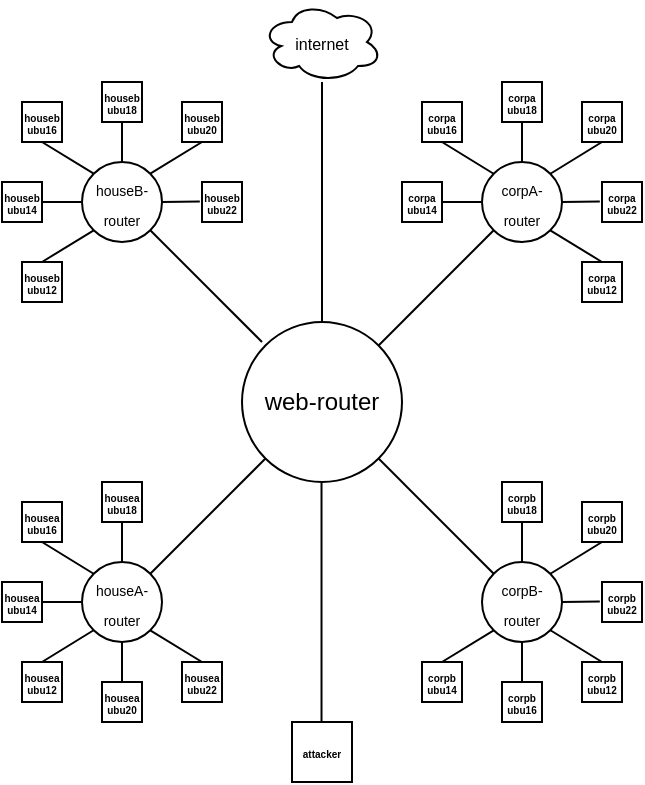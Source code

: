 <mxfile version="24.7.7">
  <diagram name="Page-1" id="WjDnz4YefQBUy1Zqqm9u">
    <mxGraphModel dx="796" dy="477" grid="1" gridSize="10" guides="1" tooltips="1" connect="1" arrows="1" fold="1" page="1" pageScale="1" pageWidth="850" pageHeight="1100" math="0" shadow="0">
      <root>
        <mxCell id="0" />
        <mxCell id="1" parent="0" />
        <mxCell id="AKXfZy4VDf_KhdQ9JVU9-3" value="&lt;font style=&quot;font-size: 7px;&quot;&gt;houseB-router&lt;/font&gt;" style="ellipse;whiteSpace=wrap;html=1;aspect=fixed;" vertex="1" parent="1">
          <mxGeometry x="280" y="240" width="40" height="40" as="geometry" />
        </mxCell>
        <mxCell id="AKXfZy4VDf_KhdQ9JVU9-4" value="&lt;font style=&quot;font-size: 7px;&quot;&gt;houseA-router&lt;/font&gt;" style="ellipse;whiteSpace=wrap;html=1;aspect=fixed;" vertex="1" parent="1">
          <mxGeometry x="280" y="440" width="40" height="40" as="geometry" />
        </mxCell>
        <mxCell id="AKXfZy4VDf_KhdQ9JVU9-6" value="web-router" style="ellipse;whiteSpace=wrap;html=1;aspect=fixed;" vertex="1" parent="1">
          <mxGeometry x="360" y="320" width="80" height="80" as="geometry" />
        </mxCell>
        <mxCell id="AKXfZy4VDf_KhdQ9JVU9-7" value="&lt;font style=&quot;font-size: 7px;&quot;&gt;corpA-router&lt;/font&gt;" style="ellipse;whiteSpace=wrap;html=1;aspect=fixed;" vertex="1" parent="1">
          <mxGeometry x="480" y="240" width="40" height="40" as="geometry" />
        </mxCell>
        <mxCell id="AKXfZy4VDf_KhdQ9JVU9-8" value="&lt;font style=&quot;font-size: 7px;&quot;&gt;corpB-router&lt;/font&gt;" style="ellipse;whiteSpace=wrap;html=1;aspect=fixed;" vertex="1" parent="1">
          <mxGeometry x="480" y="440" width="40" height="40" as="geometry" />
        </mxCell>
        <mxCell id="AKXfZy4VDf_KhdQ9JVU9-9" value="" style="endArrow=none;html=1;rounded=0;entryX=0;entryY=1;entryDx=0;entryDy=0;exitX=1;exitY=0;exitDx=0;exitDy=0;" edge="1" parent="1" source="AKXfZy4VDf_KhdQ9JVU9-4" target="AKXfZy4VDf_KhdQ9JVU9-6">
          <mxGeometry width="50" height="50" relative="1" as="geometry">
            <mxPoint x="310" y="440" as="sourcePoint" />
            <mxPoint x="360" y="390" as="targetPoint" />
          </mxGeometry>
        </mxCell>
        <mxCell id="AKXfZy4VDf_KhdQ9JVU9-11" value="" style="endArrow=none;html=1;rounded=0;entryX=1;entryY=1;entryDx=0;entryDy=0;exitX=0;exitY=0;exitDx=0;exitDy=0;" edge="1" parent="1" source="AKXfZy4VDf_KhdQ9JVU9-8" target="AKXfZy4VDf_KhdQ9JVU9-6">
          <mxGeometry width="50" height="50" relative="1" as="geometry">
            <mxPoint x="340" y="460" as="sourcePoint" />
            <mxPoint x="390" y="410" as="targetPoint" />
          </mxGeometry>
        </mxCell>
        <mxCell id="AKXfZy4VDf_KhdQ9JVU9-12" value="" style="endArrow=none;html=1;rounded=0;entryX=1;entryY=1;entryDx=0;entryDy=0;exitX=0.125;exitY=0.125;exitDx=0;exitDy=0;exitPerimeter=0;" edge="1" parent="1" source="AKXfZy4VDf_KhdQ9JVU9-6" target="AKXfZy4VDf_KhdQ9JVU9-3">
          <mxGeometry width="50" height="50" relative="1" as="geometry">
            <mxPoint x="340" y="330" as="sourcePoint" />
            <mxPoint x="390" y="280" as="targetPoint" />
          </mxGeometry>
        </mxCell>
        <mxCell id="AKXfZy4VDf_KhdQ9JVU9-13" value="" style="endArrow=none;html=1;rounded=0;entryX=0;entryY=1;entryDx=0;entryDy=0;" edge="1" parent="1" source="AKXfZy4VDf_KhdQ9JVU9-6" target="AKXfZy4VDf_KhdQ9JVU9-7">
          <mxGeometry width="50" height="50" relative="1" as="geometry">
            <mxPoint x="340" y="330" as="sourcePoint" />
            <mxPoint x="390" y="280" as="targetPoint" />
          </mxGeometry>
        </mxCell>
        <mxCell id="AKXfZy4VDf_KhdQ9JVU9-17" value="&lt;h6 style=&quot;font-size: 5px;&quot;&gt;&lt;span style=&quot;&quot;&gt;houseb&lt;br&gt;&lt;/span&gt;&lt;font style=&quot;font-size: 5px;&quot;&gt;ubu18&lt;/font&gt;&lt;/h6&gt;" style="whiteSpace=wrap;html=1;aspect=fixed;" vertex="1" parent="1">
          <mxGeometry x="290" y="200" width="20" height="20" as="geometry" />
        </mxCell>
        <mxCell id="AKXfZy4VDf_KhdQ9JVU9-18" value="&lt;h6 style=&quot;font-size: 5px;&quot;&gt;&lt;span style=&quot;&quot;&gt;houseb&lt;br&gt;&lt;/span&gt;&lt;font style=&quot;font-size: 5px;&quot;&gt;ubu16&lt;/font&gt;&lt;/h6&gt;" style="whiteSpace=wrap;html=1;aspect=fixed;" vertex="1" parent="1">
          <mxGeometry x="250" y="210" width="20" height="20" as="geometry" />
        </mxCell>
        <mxCell id="AKXfZy4VDf_KhdQ9JVU9-19" value="&lt;h6 style=&quot;font-size: 5px;&quot;&gt;&lt;span style=&quot;&quot;&gt;houseb&lt;br&gt;&lt;/span&gt;&lt;font style=&quot;font-size: 5px;&quot;&gt;ubu20&lt;/font&gt;&lt;/h6&gt;" style="whiteSpace=wrap;html=1;aspect=fixed;" vertex="1" parent="1">
          <mxGeometry x="330" y="210" width="20" height="20" as="geometry" />
        </mxCell>
        <mxCell id="AKXfZy4VDf_KhdQ9JVU9-20" value="&lt;h6 style=&quot;font-size: 5px;&quot;&gt;&lt;span style=&quot;&quot;&gt;houseb&lt;br&gt;&lt;/span&gt;&lt;font style=&quot;font-size: 5px;&quot;&gt;ubu14&lt;/font&gt;&lt;/h6&gt;" style="whiteSpace=wrap;html=1;aspect=fixed;" vertex="1" parent="1">
          <mxGeometry x="240" y="250" width="20" height="20" as="geometry" />
        </mxCell>
        <mxCell id="AKXfZy4VDf_KhdQ9JVU9-21" value="&lt;h6 style=&quot;font-size: 5px;&quot;&gt;&lt;span style=&quot;&quot;&gt;houseb&lt;br&gt;&lt;/span&gt;&lt;font style=&quot;font-size: 5px;&quot;&gt;ubu22&lt;/font&gt;&lt;/h6&gt;" style="whiteSpace=wrap;html=1;aspect=fixed;" vertex="1" parent="1">
          <mxGeometry x="340" y="250" width="20" height="20" as="geometry" />
        </mxCell>
        <mxCell id="AKXfZy4VDf_KhdQ9JVU9-23" value="&lt;h6 style=&quot;font-size: 5px;&quot;&gt;&lt;span style=&quot;&quot;&gt;houseb&lt;br&gt;&lt;/span&gt;&lt;font style=&quot;font-size: 5px;&quot;&gt;ubu12&lt;/font&gt;&lt;/h6&gt;" style="whiteSpace=wrap;html=1;aspect=fixed;" vertex="1" parent="1">
          <mxGeometry x="250" y="290" width="20" height="20" as="geometry" />
        </mxCell>
        <mxCell id="AKXfZy4VDf_KhdQ9JVU9-24" value="" style="endArrow=none;html=1;rounded=0;entryX=0.5;entryY=1;entryDx=0;entryDy=0;exitX=0.5;exitY=0;exitDx=0;exitDy=0;" edge="1" parent="1" source="AKXfZy4VDf_KhdQ9JVU9-3" target="AKXfZy4VDf_KhdQ9JVU9-17">
          <mxGeometry width="50" height="50" relative="1" as="geometry">
            <mxPoint x="310" y="290" as="sourcePoint" />
            <mxPoint x="360" y="240" as="targetPoint" />
          </mxGeometry>
        </mxCell>
        <mxCell id="AKXfZy4VDf_KhdQ9JVU9-25" value="" style="endArrow=none;html=1;rounded=0;entryX=0.5;entryY=1;entryDx=0;entryDy=0;exitX=0;exitY=0;exitDx=0;exitDy=0;" edge="1" parent="1" source="AKXfZy4VDf_KhdQ9JVU9-3" target="AKXfZy4VDf_KhdQ9JVU9-18">
          <mxGeometry width="50" height="50" relative="1" as="geometry">
            <mxPoint x="310" y="290" as="sourcePoint" />
            <mxPoint x="360" y="240" as="targetPoint" />
          </mxGeometry>
        </mxCell>
        <mxCell id="AKXfZy4VDf_KhdQ9JVU9-26" value="" style="endArrow=none;html=1;rounded=0;entryX=1;entryY=0.5;entryDx=0;entryDy=0;exitX=0;exitY=0.5;exitDx=0;exitDy=0;" edge="1" parent="1" source="AKXfZy4VDf_KhdQ9JVU9-3" target="AKXfZy4VDf_KhdQ9JVU9-20">
          <mxGeometry width="50" height="50" relative="1" as="geometry">
            <mxPoint x="296" y="256" as="sourcePoint" />
            <mxPoint x="282" y="242" as="targetPoint" />
          </mxGeometry>
        </mxCell>
        <mxCell id="AKXfZy4VDf_KhdQ9JVU9-27" value="" style="endArrow=none;html=1;rounded=0;entryX=0.5;entryY=0;entryDx=0;entryDy=0;exitX=0;exitY=1;exitDx=0;exitDy=0;" edge="1" parent="1" source="AKXfZy4VDf_KhdQ9JVU9-3" target="AKXfZy4VDf_KhdQ9JVU9-23">
          <mxGeometry width="50" height="50" relative="1" as="geometry">
            <mxPoint x="306" y="266" as="sourcePoint" />
            <mxPoint x="292" y="252" as="targetPoint" />
          </mxGeometry>
        </mxCell>
        <mxCell id="AKXfZy4VDf_KhdQ9JVU9-28" value="" style="endArrow=none;html=1;rounded=0;entryX=1;entryY=0.5;entryDx=0;entryDy=0;exitX=-0.054;exitY=0.49;exitDx=0;exitDy=0;exitPerimeter=0;" edge="1" parent="1" source="AKXfZy4VDf_KhdQ9JVU9-21" target="AKXfZy4VDf_KhdQ9JVU9-3">
          <mxGeometry width="50" height="50" relative="1" as="geometry">
            <mxPoint x="316" y="276" as="sourcePoint" />
            <mxPoint x="302" y="262" as="targetPoint" />
          </mxGeometry>
        </mxCell>
        <mxCell id="AKXfZy4VDf_KhdQ9JVU9-29" value="" style="endArrow=none;html=1;rounded=0;entryX=1;entryY=0;entryDx=0;entryDy=0;exitX=0.5;exitY=1;exitDx=0;exitDy=0;" edge="1" parent="1" source="AKXfZy4VDf_KhdQ9JVU9-19" target="AKXfZy4VDf_KhdQ9JVU9-3">
          <mxGeometry width="50" height="50" relative="1" as="geometry">
            <mxPoint x="349" y="270" as="sourcePoint" />
            <mxPoint x="330" y="270" as="targetPoint" />
          </mxGeometry>
        </mxCell>
        <mxCell id="AKXfZy4VDf_KhdQ9JVU9-30" value="&lt;h6 style=&quot;font-size: 5px;&quot;&gt;&lt;span style=&quot;&quot;&gt;corpa&lt;br&gt;&lt;/span&gt;&lt;font style=&quot;font-size: 5px;&quot;&gt;ubu18&lt;/font&gt;&lt;/h6&gt;" style="whiteSpace=wrap;html=1;aspect=fixed;" vertex="1" parent="1">
          <mxGeometry x="490" y="200" width="20" height="20" as="geometry" />
        </mxCell>
        <mxCell id="AKXfZy4VDf_KhdQ9JVU9-31" value="&lt;h6 style=&quot;font-size: 5px;&quot;&gt;&lt;span style=&quot;&quot;&gt;corpa&lt;br&gt;&lt;/span&gt;&lt;font style=&quot;font-size: 5px;&quot;&gt;ubu16&lt;/font&gt;&lt;/h6&gt;" style="whiteSpace=wrap;html=1;aspect=fixed;" vertex="1" parent="1">
          <mxGeometry x="450" y="210" width="20" height="20" as="geometry" />
        </mxCell>
        <mxCell id="AKXfZy4VDf_KhdQ9JVU9-32" value="&lt;h6 style=&quot;font-size: 5px;&quot;&gt;&lt;span style=&quot;&quot;&gt;corpa&lt;br&gt;&lt;/span&gt;&lt;font style=&quot;font-size: 5px;&quot;&gt;ubu20&lt;/font&gt;&lt;/h6&gt;" style="whiteSpace=wrap;html=1;aspect=fixed;" vertex="1" parent="1">
          <mxGeometry x="530" y="210" width="20" height="20" as="geometry" />
        </mxCell>
        <mxCell id="AKXfZy4VDf_KhdQ9JVU9-33" value="&lt;h6 style=&quot;font-size: 5px;&quot;&gt;&lt;span style=&quot;&quot;&gt;corpa&lt;br&gt;&lt;/span&gt;&lt;font style=&quot;font-size: 5px;&quot;&gt;ubu14&lt;/font&gt;&lt;/h6&gt;" style="whiteSpace=wrap;html=1;aspect=fixed;" vertex="1" parent="1">
          <mxGeometry x="440" y="250" width="20" height="20" as="geometry" />
        </mxCell>
        <mxCell id="AKXfZy4VDf_KhdQ9JVU9-34" value="&lt;h6 style=&quot;font-size: 5px;&quot;&gt;&lt;span style=&quot;&quot;&gt;corpa&lt;br&gt;&lt;/span&gt;&lt;font style=&quot;font-size: 5px;&quot;&gt;ubu22&lt;/font&gt;&lt;/h6&gt;" style="whiteSpace=wrap;html=1;aspect=fixed;" vertex="1" parent="1">
          <mxGeometry x="540" y="250" width="20" height="20" as="geometry" />
        </mxCell>
        <mxCell id="AKXfZy4VDf_KhdQ9JVU9-35" value="&lt;h6 style=&quot;font-size: 5px;&quot;&gt;&lt;font style=&quot;font-size: 5px;&quot;&gt;corpa&lt;br&gt;ubu12&lt;/font&gt;&lt;/h6&gt;" style="whiteSpace=wrap;html=1;aspect=fixed;" vertex="1" parent="1">
          <mxGeometry x="530" y="290" width="20" height="20" as="geometry" />
        </mxCell>
        <mxCell id="AKXfZy4VDf_KhdQ9JVU9-36" value="" style="endArrow=none;html=1;rounded=0;entryX=0.5;entryY=1;entryDx=0;entryDy=0;exitX=0.5;exitY=0;exitDx=0;exitDy=0;" edge="1" parent="1" target="AKXfZy4VDf_KhdQ9JVU9-30">
          <mxGeometry width="50" height="50" relative="1" as="geometry">
            <mxPoint x="500" y="240" as="sourcePoint" />
            <mxPoint x="560" y="240" as="targetPoint" />
          </mxGeometry>
        </mxCell>
        <mxCell id="AKXfZy4VDf_KhdQ9JVU9-37" value="" style="endArrow=none;html=1;rounded=0;entryX=0.5;entryY=1;entryDx=0;entryDy=0;exitX=0;exitY=0;exitDx=0;exitDy=0;" edge="1" parent="1" target="AKXfZy4VDf_KhdQ9JVU9-31">
          <mxGeometry width="50" height="50" relative="1" as="geometry">
            <mxPoint x="486" y="246" as="sourcePoint" />
            <mxPoint x="560" y="240" as="targetPoint" />
          </mxGeometry>
        </mxCell>
        <mxCell id="AKXfZy4VDf_KhdQ9JVU9-38" value="" style="endArrow=none;html=1;rounded=0;entryX=1;entryY=0.5;entryDx=0;entryDy=0;exitX=0;exitY=0.5;exitDx=0;exitDy=0;" edge="1" parent="1" target="AKXfZy4VDf_KhdQ9JVU9-33">
          <mxGeometry width="50" height="50" relative="1" as="geometry">
            <mxPoint x="480" y="260" as="sourcePoint" />
            <mxPoint x="482" y="242" as="targetPoint" />
          </mxGeometry>
        </mxCell>
        <mxCell id="AKXfZy4VDf_KhdQ9JVU9-39" value="" style="endArrow=none;html=1;rounded=0;entryX=0.5;entryY=0;entryDx=0;entryDy=0;exitX=1;exitY=1;exitDx=0;exitDy=0;" edge="1" parent="1" target="AKXfZy4VDf_KhdQ9JVU9-35" source="AKXfZy4VDf_KhdQ9JVU9-7">
          <mxGeometry width="50" height="50" relative="1" as="geometry">
            <mxPoint x="486" y="274" as="sourcePoint" />
            <mxPoint x="492" y="252" as="targetPoint" />
          </mxGeometry>
        </mxCell>
        <mxCell id="AKXfZy4VDf_KhdQ9JVU9-40" value="" style="endArrow=none;html=1;rounded=0;entryX=1;entryY=0.5;entryDx=0;entryDy=0;exitX=-0.054;exitY=0.49;exitDx=0;exitDy=0;exitPerimeter=0;" edge="1" parent="1" source="AKXfZy4VDf_KhdQ9JVU9-34">
          <mxGeometry width="50" height="50" relative="1" as="geometry">
            <mxPoint x="516" y="276" as="sourcePoint" />
            <mxPoint x="520" y="260" as="targetPoint" />
          </mxGeometry>
        </mxCell>
        <mxCell id="AKXfZy4VDf_KhdQ9JVU9-41" value="" style="endArrow=none;html=1;rounded=0;entryX=1;entryY=0;entryDx=0;entryDy=0;exitX=0.5;exitY=1;exitDx=0;exitDy=0;" edge="1" parent="1" source="AKXfZy4VDf_KhdQ9JVU9-32">
          <mxGeometry width="50" height="50" relative="1" as="geometry">
            <mxPoint x="549" y="270" as="sourcePoint" />
            <mxPoint x="514" y="246" as="targetPoint" />
          </mxGeometry>
        </mxCell>
        <mxCell id="AKXfZy4VDf_KhdQ9JVU9-42" value="&lt;h6 style=&quot;font-size: 5px;&quot;&gt;&lt;span style=&quot;&quot;&gt;housea&lt;br&gt;&lt;/span&gt;&lt;font style=&quot;font-size: 5px;&quot;&gt;ubu18&lt;/font&gt;&lt;/h6&gt;" style="whiteSpace=wrap;html=1;aspect=fixed;" vertex="1" parent="1">
          <mxGeometry x="290" y="400" width="20" height="20" as="geometry" />
        </mxCell>
        <mxCell id="AKXfZy4VDf_KhdQ9JVU9-43" value="&lt;h6 style=&quot;font-size: 5px;&quot;&gt;&lt;span style=&quot;&quot;&gt;housea&lt;br&gt;&lt;/span&gt;&lt;font style=&quot;font-size: 5px;&quot;&gt;ubu16&lt;/font&gt;&lt;/h6&gt;" style="whiteSpace=wrap;html=1;aspect=fixed;" vertex="1" parent="1">
          <mxGeometry x="250" y="410" width="20" height="20" as="geometry" />
        </mxCell>
        <mxCell id="AKXfZy4VDf_KhdQ9JVU9-44" value="&lt;h6 style=&quot;font-size: 5px;&quot;&gt;&lt;span style=&quot;&quot;&gt;housea&lt;br&gt;&lt;/span&gt;&lt;font style=&quot;font-size: 5px;&quot;&gt;ubu20&lt;/font&gt;&lt;/h6&gt;" style="whiteSpace=wrap;html=1;aspect=fixed;" vertex="1" parent="1">
          <mxGeometry x="290" y="500" width="20" height="20" as="geometry" />
        </mxCell>
        <mxCell id="AKXfZy4VDf_KhdQ9JVU9-45" value="&lt;h6 style=&quot;font-size: 5px;&quot;&gt;&lt;span style=&quot;&quot;&gt;housea&lt;br&gt;&lt;/span&gt;&lt;font style=&quot;font-size: 5px;&quot;&gt;ubu14&lt;/font&gt;&lt;/h6&gt;" style="whiteSpace=wrap;html=1;aspect=fixed;" vertex="1" parent="1">
          <mxGeometry x="240" y="450" width="20" height="20" as="geometry" />
        </mxCell>
        <mxCell id="AKXfZy4VDf_KhdQ9JVU9-46" value="&lt;h6 style=&quot;font-size: 5px;&quot;&gt;&lt;span style=&quot;&quot;&gt;housea&lt;br&gt;&lt;/span&gt;&lt;font style=&quot;font-size: 5px;&quot;&gt;ubu22&lt;/font&gt;&lt;/h6&gt;" style="whiteSpace=wrap;html=1;aspect=fixed;" vertex="1" parent="1">
          <mxGeometry x="330" y="490" width="20" height="20" as="geometry" />
        </mxCell>
        <mxCell id="AKXfZy4VDf_KhdQ9JVU9-47" value="&lt;h6 style=&quot;font-size: 5px;&quot;&gt;&lt;span style=&quot;&quot;&gt;housea&lt;br&gt;&lt;/span&gt;&lt;font style=&quot;font-size: 5px;&quot;&gt;ubu12&lt;/font&gt;&lt;/h6&gt;" style="whiteSpace=wrap;html=1;aspect=fixed;" vertex="1" parent="1">
          <mxGeometry x="250" y="490" width="20" height="20" as="geometry" />
        </mxCell>
        <mxCell id="AKXfZy4VDf_KhdQ9JVU9-48" value="" style="endArrow=none;html=1;rounded=0;entryX=0.5;entryY=1;entryDx=0;entryDy=0;exitX=0.5;exitY=0;exitDx=0;exitDy=0;" edge="1" parent="1" target="AKXfZy4VDf_KhdQ9JVU9-42">
          <mxGeometry width="50" height="50" relative="1" as="geometry">
            <mxPoint x="300" y="440" as="sourcePoint" />
            <mxPoint x="360" y="440" as="targetPoint" />
          </mxGeometry>
        </mxCell>
        <mxCell id="AKXfZy4VDf_KhdQ9JVU9-49" value="" style="endArrow=none;html=1;rounded=0;entryX=0.5;entryY=1;entryDx=0;entryDy=0;exitX=0;exitY=0;exitDx=0;exitDy=0;" edge="1" parent="1" target="AKXfZy4VDf_KhdQ9JVU9-43">
          <mxGeometry width="50" height="50" relative="1" as="geometry">
            <mxPoint x="286" y="446" as="sourcePoint" />
            <mxPoint x="360" y="440" as="targetPoint" />
          </mxGeometry>
        </mxCell>
        <mxCell id="AKXfZy4VDf_KhdQ9JVU9-50" value="" style="endArrow=none;html=1;rounded=0;entryX=1;entryY=0.5;entryDx=0;entryDy=0;exitX=0;exitY=0.5;exitDx=0;exitDy=0;" edge="1" parent="1" target="AKXfZy4VDf_KhdQ9JVU9-45">
          <mxGeometry width="50" height="50" relative="1" as="geometry">
            <mxPoint x="280" y="460" as="sourcePoint" />
            <mxPoint x="282" y="442" as="targetPoint" />
          </mxGeometry>
        </mxCell>
        <mxCell id="AKXfZy4VDf_KhdQ9JVU9-51" value="" style="endArrow=none;html=1;rounded=0;entryX=0.5;entryY=0;entryDx=0;entryDy=0;exitX=0;exitY=1;exitDx=0;exitDy=0;" edge="1" parent="1" target="AKXfZy4VDf_KhdQ9JVU9-47">
          <mxGeometry width="50" height="50" relative="1" as="geometry">
            <mxPoint x="286" y="474" as="sourcePoint" />
            <mxPoint x="292" y="452" as="targetPoint" />
          </mxGeometry>
        </mxCell>
        <mxCell id="AKXfZy4VDf_KhdQ9JVU9-52" value="" style="endArrow=none;html=1;rounded=0;entryX=1;entryY=1;entryDx=0;entryDy=0;exitX=0.5;exitY=0;exitDx=0;exitDy=0;" edge="1" parent="1" source="AKXfZy4VDf_KhdQ9JVU9-46" target="AKXfZy4VDf_KhdQ9JVU9-4">
          <mxGeometry width="50" height="50" relative="1" as="geometry">
            <mxPoint x="316" y="476" as="sourcePoint" />
            <mxPoint x="320" y="460" as="targetPoint" />
          </mxGeometry>
        </mxCell>
        <mxCell id="AKXfZy4VDf_KhdQ9JVU9-53" value="" style="endArrow=none;html=1;rounded=0;entryX=0.5;entryY=1;entryDx=0;entryDy=0;exitX=0.5;exitY=0;exitDx=0;exitDy=0;" edge="1" parent="1" source="AKXfZy4VDf_KhdQ9JVU9-44" target="AKXfZy4VDf_KhdQ9JVU9-4">
          <mxGeometry width="50" height="50" relative="1" as="geometry">
            <mxPoint x="349" y="470" as="sourcePoint" />
            <mxPoint x="314" y="446" as="targetPoint" />
          </mxGeometry>
        </mxCell>
        <mxCell id="AKXfZy4VDf_KhdQ9JVU9-66" value="&lt;h6 style=&quot;font-size: 5px;&quot;&gt;&lt;span style=&quot;&quot;&gt;corpb&lt;br&gt;&lt;/span&gt;&lt;font style=&quot;font-size: 5px;&quot;&gt;ubu18&lt;/font&gt;&lt;/h6&gt;" style="whiteSpace=wrap;html=1;aspect=fixed;" vertex="1" parent="1">
          <mxGeometry x="490" y="400" width="20" height="20" as="geometry" />
        </mxCell>
        <mxCell id="AKXfZy4VDf_KhdQ9JVU9-67" value="&lt;h6 style=&quot;font-size: 5px;&quot;&gt;&lt;span style=&quot;&quot;&gt;corpb&lt;br&gt;&lt;/span&gt;&lt;font style=&quot;font-size: 5px;&quot;&gt;ubu16&lt;/font&gt;&lt;/h6&gt;" style="whiteSpace=wrap;html=1;aspect=fixed;" vertex="1" parent="1">
          <mxGeometry x="490" y="500" width="20" height="20" as="geometry" />
        </mxCell>
        <mxCell id="AKXfZy4VDf_KhdQ9JVU9-68" value="&lt;h6 style=&quot;font-size: 5px;&quot;&gt;&lt;font style=&quot;font-size: 5px;&quot;&gt;corpb&lt;br&gt;ubu20&lt;/font&gt;&lt;/h6&gt;" style="whiteSpace=wrap;html=1;aspect=fixed;" vertex="1" parent="1">
          <mxGeometry x="530" y="410" width="20" height="20" as="geometry" />
        </mxCell>
        <mxCell id="AKXfZy4VDf_KhdQ9JVU9-69" value="&lt;h6 style=&quot;font-size: 5px;&quot;&gt;&lt;span style=&quot;&quot;&gt;corpb&lt;br&gt;&lt;/span&gt;&lt;font style=&quot;font-size: 5px;&quot;&gt;ubu14&lt;/font&gt;&lt;/h6&gt;" style="whiteSpace=wrap;html=1;aspect=fixed;" vertex="1" parent="1">
          <mxGeometry x="450" y="490" width="20" height="20" as="geometry" />
        </mxCell>
        <mxCell id="AKXfZy4VDf_KhdQ9JVU9-70" value="&lt;h6 style=&quot;font-size: 5px;&quot;&gt;&lt;span style=&quot;&quot;&gt;corpb&lt;br&gt;&lt;/span&gt;&lt;font style=&quot;font-size: 5px;&quot;&gt;ubu22&lt;/font&gt;&lt;/h6&gt;" style="whiteSpace=wrap;html=1;aspect=fixed;" vertex="1" parent="1">
          <mxGeometry x="540" y="450" width="20" height="20" as="geometry" />
        </mxCell>
        <mxCell id="AKXfZy4VDf_KhdQ9JVU9-71" value="&lt;h6 style=&quot;font-size: 5px;&quot;&gt;&lt;font style=&quot;font-size: 5px;&quot;&gt;corpb&lt;br&gt;ubu12&lt;/font&gt;&lt;/h6&gt;" style="whiteSpace=wrap;html=1;aspect=fixed;" vertex="1" parent="1">
          <mxGeometry x="530" y="490" width="20" height="20" as="geometry" />
        </mxCell>
        <mxCell id="AKXfZy4VDf_KhdQ9JVU9-72" value="" style="endArrow=none;html=1;rounded=0;entryX=0.5;entryY=1;entryDx=0;entryDy=0;exitX=0.5;exitY=0;exitDx=0;exitDy=0;" edge="1" parent="1" target="AKXfZy4VDf_KhdQ9JVU9-66">
          <mxGeometry width="50" height="50" relative="1" as="geometry">
            <mxPoint x="500" y="440" as="sourcePoint" />
            <mxPoint x="560" y="440" as="targetPoint" />
          </mxGeometry>
        </mxCell>
        <mxCell id="AKXfZy4VDf_KhdQ9JVU9-73" value="" style="endArrow=none;html=1;rounded=0;entryX=0.5;entryY=0;entryDx=0;entryDy=0;exitX=0.5;exitY=1;exitDx=0;exitDy=0;" edge="1" parent="1" target="AKXfZy4VDf_KhdQ9JVU9-67" source="AKXfZy4VDf_KhdQ9JVU9-8">
          <mxGeometry width="50" height="50" relative="1" as="geometry">
            <mxPoint x="486" y="446" as="sourcePoint" />
            <mxPoint x="560" y="440" as="targetPoint" />
          </mxGeometry>
        </mxCell>
        <mxCell id="AKXfZy4VDf_KhdQ9JVU9-74" value="" style="endArrow=none;html=1;rounded=0;entryX=0.5;entryY=0;entryDx=0;entryDy=0;exitX=0;exitY=1;exitDx=0;exitDy=0;" edge="1" parent="1" target="AKXfZy4VDf_KhdQ9JVU9-69" source="AKXfZy4VDf_KhdQ9JVU9-8">
          <mxGeometry width="50" height="50" relative="1" as="geometry">
            <mxPoint x="480" y="460" as="sourcePoint" />
            <mxPoint x="482" y="442" as="targetPoint" />
          </mxGeometry>
        </mxCell>
        <mxCell id="AKXfZy4VDf_KhdQ9JVU9-75" value="" style="endArrow=none;html=1;rounded=0;entryX=0.5;entryY=0;entryDx=0;entryDy=0;exitX=1;exitY=1;exitDx=0;exitDy=0;" edge="1" parent="1" target="AKXfZy4VDf_KhdQ9JVU9-71">
          <mxGeometry width="50" height="50" relative="1" as="geometry">
            <mxPoint x="514" y="474" as="sourcePoint" />
            <mxPoint x="492" y="452" as="targetPoint" />
          </mxGeometry>
        </mxCell>
        <mxCell id="AKXfZy4VDf_KhdQ9JVU9-76" value="" style="endArrow=none;html=1;rounded=0;entryX=1;entryY=0.5;entryDx=0;entryDy=0;exitX=-0.054;exitY=0.49;exitDx=0;exitDy=0;exitPerimeter=0;" edge="1" parent="1" source="AKXfZy4VDf_KhdQ9JVU9-70">
          <mxGeometry width="50" height="50" relative="1" as="geometry">
            <mxPoint x="516" y="476" as="sourcePoint" />
            <mxPoint x="520" y="460" as="targetPoint" />
          </mxGeometry>
        </mxCell>
        <mxCell id="AKXfZy4VDf_KhdQ9JVU9-77" value="" style="endArrow=none;html=1;rounded=0;entryX=1;entryY=0;entryDx=0;entryDy=0;exitX=0.5;exitY=1;exitDx=0;exitDy=0;" edge="1" parent="1" source="AKXfZy4VDf_KhdQ9JVU9-68">
          <mxGeometry width="50" height="50" relative="1" as="geometry">
            <mxPoint x="549" y="470" as="sourcePoint" />
            <mxPoint x="514" y="446" as="targetPoint" />
          </mxGeometry>
        </mxCell>
        <mxCell id="AKXfZy4VDf_KhdQ9JVU9-78" value="" style="endArrow=none;html=1;rounded=0;exitX=0.5;exitY=0;exitDx=0;exitDy=0;" edge="1" parent="1" source="AKXfZy4VDf_KhdQ9JVU9-6" target="AKXfZy4VDf_KhdQ9JVU9-79">
          <mxGeometry width="50" height="50" relative="1" as="geometry">
            <mxPoint x="370" y="290" as="sourcePoint" />
            <mxPoint x="400" y="160" as="targetPoint" />
          </mxGeometry>
        </mxCell>
        <mxCell id="AKXfZy4VDf_KhdQ9JVU9-79" value="&lt;font style=&quot;font-size: 8px;&quot;&gt;internet&lt;/font&gt;" style="ellipse;shape=cloud;whiteSpace=wrap;html=1;" vertex="1" parent="1">
          <mxGeometry x="370" y="160" width="60" height="40" as="geometry" />
        </mxCell>
        <mxCell id="AKXfZy4VDf_KhdQ9JVU9-80" value="" style="endArrow=none;html=1;rounded=0;exitX=0.5;exitY=0;exitDx=0;exitDy=0;" edge="1" parent="1">
          <mxGeometry width="50" height="50" relative="1" as="geometry">
            <mxPoint x="399.76" y="520" as="sourcePoint" />
            <mxPoint x="399.76" y="400" as="targetPoint" />
          </mxGeometry>
        </mxCell>
        <mxCell id="AKXfZy4VDf_KhdQ9JVU9-81" value="&lt;h6 style=&quot;font-size: 5px;&quot;&gt;attacker&lt;/h6&gt;" style="whiteSpace=wrap;html=1;aspect=fixed;" vertex="1" parent="1">
          <mxGeometry x="385" y="520" width="30" height="30" as="geometry" />
        </mxCell>
      </root>
    </mxGraphModel>
  </diagram>
</mxfile>
